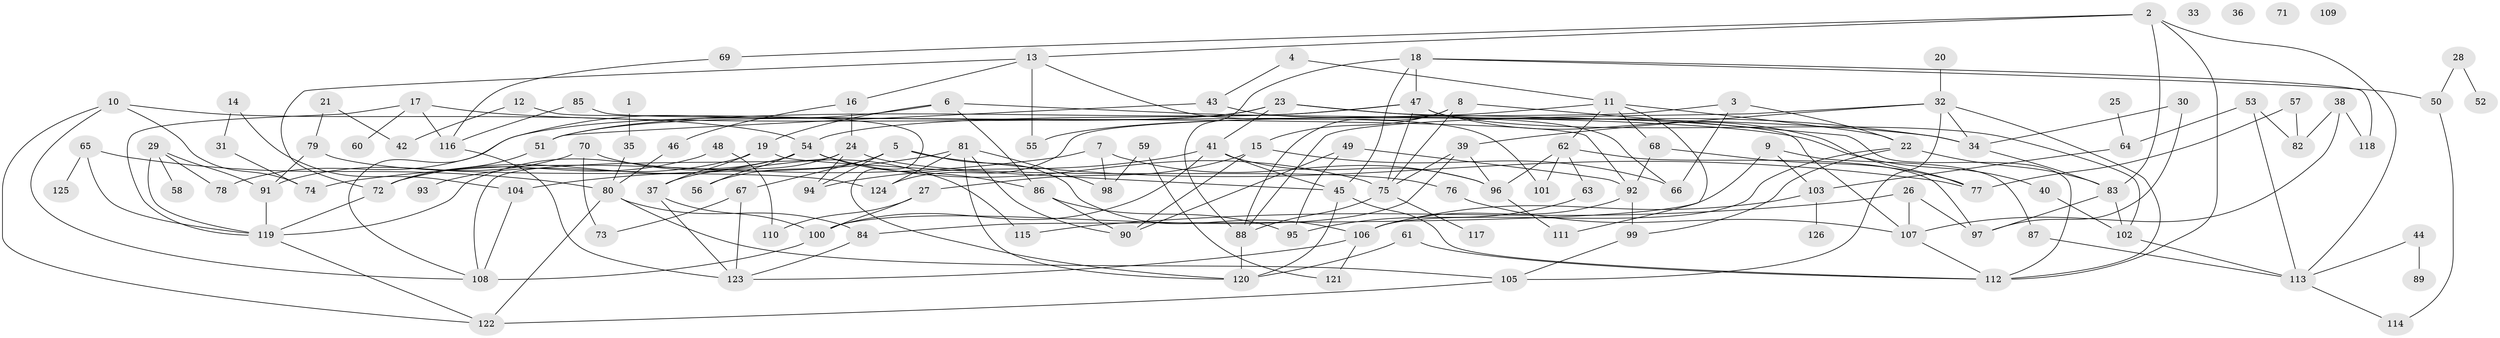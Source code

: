 // Generated by graph-tools (version 1.1) at 2025/13/03/09/25 04:13:02]
// undirected, 126 vertices, 204 edges
graph export_dot {
graph [start="1"]
  node [color=gray90,style=filled];
  1;
  2;
  3;
  4;
  5;
  6;
  7;
  8;
  9;
  10;
  11;
  12;
  13;
  14;
  15;
  16;
  17;
  18;
  19;
  20;
  21;
  22;
  23;
  24;
  25;
  26;
  27;
  28;
  29;
  30;
  31;
  32;
  33;
  34;
  35;
  36;
  37;
  38;
  39;
  40;
  41;
  42;
  43;
  44;
  45;
  46;
  47;
  48;
  49;
  50;
  51;
  52;
  53;
  54;
  55;
  56;
  57;
  58;
  59;
  60;
  61;
  62;
  63;
  64;
  65;
  66;
  67;
  68;
  69;
  70;
  71;
  72;
  73;
  74;
  75;
  76;
  77;
  78;
  79;
  80;
  81;
  82;
  83;
  84;
  85;
  86;
  87;
  88;
  89;
  90;
  91;
  92;
  93;
  94;
  95;
  96;
  97;
  98;
  99;
  100;
  101;
  102;
  103;
  104;
  105;
  106;
  107;
  108;
  109;
  110;
  111;
  112;
  113;
  114;
  115;
  116;
  117;
  118;
  119;
  120;
  121;
  122;
  123;
  124;
  125;
  126;
  1 -- 35;
  2 -- 13;
  2 -- 69;
  2 -- 83;
  2 -- 112;
  2 -- 113;
  3 -- 22;
  3 -- 66;
  3 -- 124;
  4 -- 11;
  4 -- 43;
  5 -- 56;
  5 -- 67;
  5 -- 77;
  5 -- 94;
  5 -- 106;
  6 -- 19;
  6 -- 40;
  6 -- 86;
  6 -- 108;
  7 -- 74;
  7 -- 96;
  7 -- 98;
  8 -- 15;
  8 -- 75;
  8 -- 88;
  8 -- 112;
  9 -- 84;
  9 -- 87;
  9 -- 103;
  10 -- 54;
  10 -- 74;
  10 -- 108;
  10 -- 122;
  11 -- 22;
  11 -- 55;
  11 -- 62;
  11 -- 68;
  11 -- 111;
  12 -- 42;
  12 -- 120;
  13 -- 16;
  13 -- 55;
  13 -- 72;
  13 -- 101;
  14 -- 31;
  14 -- 104;
  15 -- 27;
  15 -- 66;
  15 -- 90;
  16 -- 24;
  16 -- 46;
  17 -- 34;
  17 -- 60;
  17 -- 116;
  17 -- 119;
  18 -- 45;
  18 -- 47;
  18 -- 50;
  18 -- 88;
  18 -- 118;
  19 -- 37;
  19 -- 45;
  19 -- 93;
  20 -- 32;
  21 -- 42;
  21 -- 79;
  22 -- 83;
  22 -- 99;
  22 -- 106;
  23 -- 34;
  23 -- 41;
  23 -- 51;
  23 -- 78;
  23 -- 107;
  24 -- 37;
  24 -- 76;
  24 -- 94;
  24 -- 108;
  25 -- 64;
  26 -- 97;
  26 -- 107;
  26 -- 115;
  27 -- 100;
  27 -- 110;
  28 -- 50;
  28 -- 52;
  29 -- 58;
  29 -- 78;
  29 -- 91;
  29 -- 119;
  30 -- 34;
  30 -- 97;
  31 -- 74;
  32 -- 34;
  32 -- 39;
  32 -- 88;
  32 -- 105;
  32 -- 112;
  34 -- 83;
  35 -- 80;
  37 -- 100;
  37 -- 123;
  38 -- 82;
  38 -- 107;
  38 -- 118;
  39 -- 75;
  39 -- 96;
  39 -- 100;
  40 -- 102;
  41 -- 45;
  41 -- 94;
  41 -- 96;
  41 -- 100;
  43 -- 51;
  43 -- 66;
  44 -- 89;
  44 -- 113;
  45 -- 112;
  45 -- 120;
  46 -- 80;
  47 -- 51;
  47 -- 54;
  47 -- 75;
  47 -- 77;
  47 -- 102;
  48 -- 72;
  48 -- 110;
  49 -- 90;
  49 -- 92;
  49 -- 95;
  50 -- 114;
  51 -- 72;
  53 -- 64;
  53 -- 82;
  53 -- 113;
  54 -- 56;
  54 -- 72;
  54 -- 75;
  54 -- 86;
  54 -- 119;
  57 -- 77;
  57 -- 82;
  59 -- 98;
  59 -- 121;
  61 -- 112;
  61 -- 120;
  62 -- 63;
  62 -- 96;
  62 -- 97;
  62 -- 101;
  63 -- 95;
  64 -- 103;
  65 -- 80;
  65 -- 119;
  65 -- 125;
  67 -- 73;
  67 -- 123;
  68 -- 77;
  68 -- 92;
  69 -- 116;
  70 -- 73;
  70 -- 91;
  70 -- 115;
  72 -- 119;
  75 -- 88;
  75 -- 117;
  76 -- 107;
  79 -- 91;
  79 -- 124;
  80 -- 84;
  80 -- 105;
  80 -- 122;
  81 -- 90;
  81 -- 98;
  81 -- 104;
  81 -- 120;
  81 -- 124;
  83 -- 97;
  83 -- 102;
  84 -- 123;
  85 -- 92;
  85 -- 116;
  86 -- 90;
  86 -- 95;
  87 -- 113;
  88 -- 120;
  91 -- 119;
  92 -- 99;
  92 -- 106;
  96 -- 111;
  99 -- 105;
  100 -- 108;
  102 -- 113;
  103 -- 106;
  103 -- 126;
  104 -- 108;
  105 -- 122;
  106 -- 121;
  106 -- 123;
  107 -- 112;
  113 -- 114;
  116 -- 123;
  119 -- 122;
}
